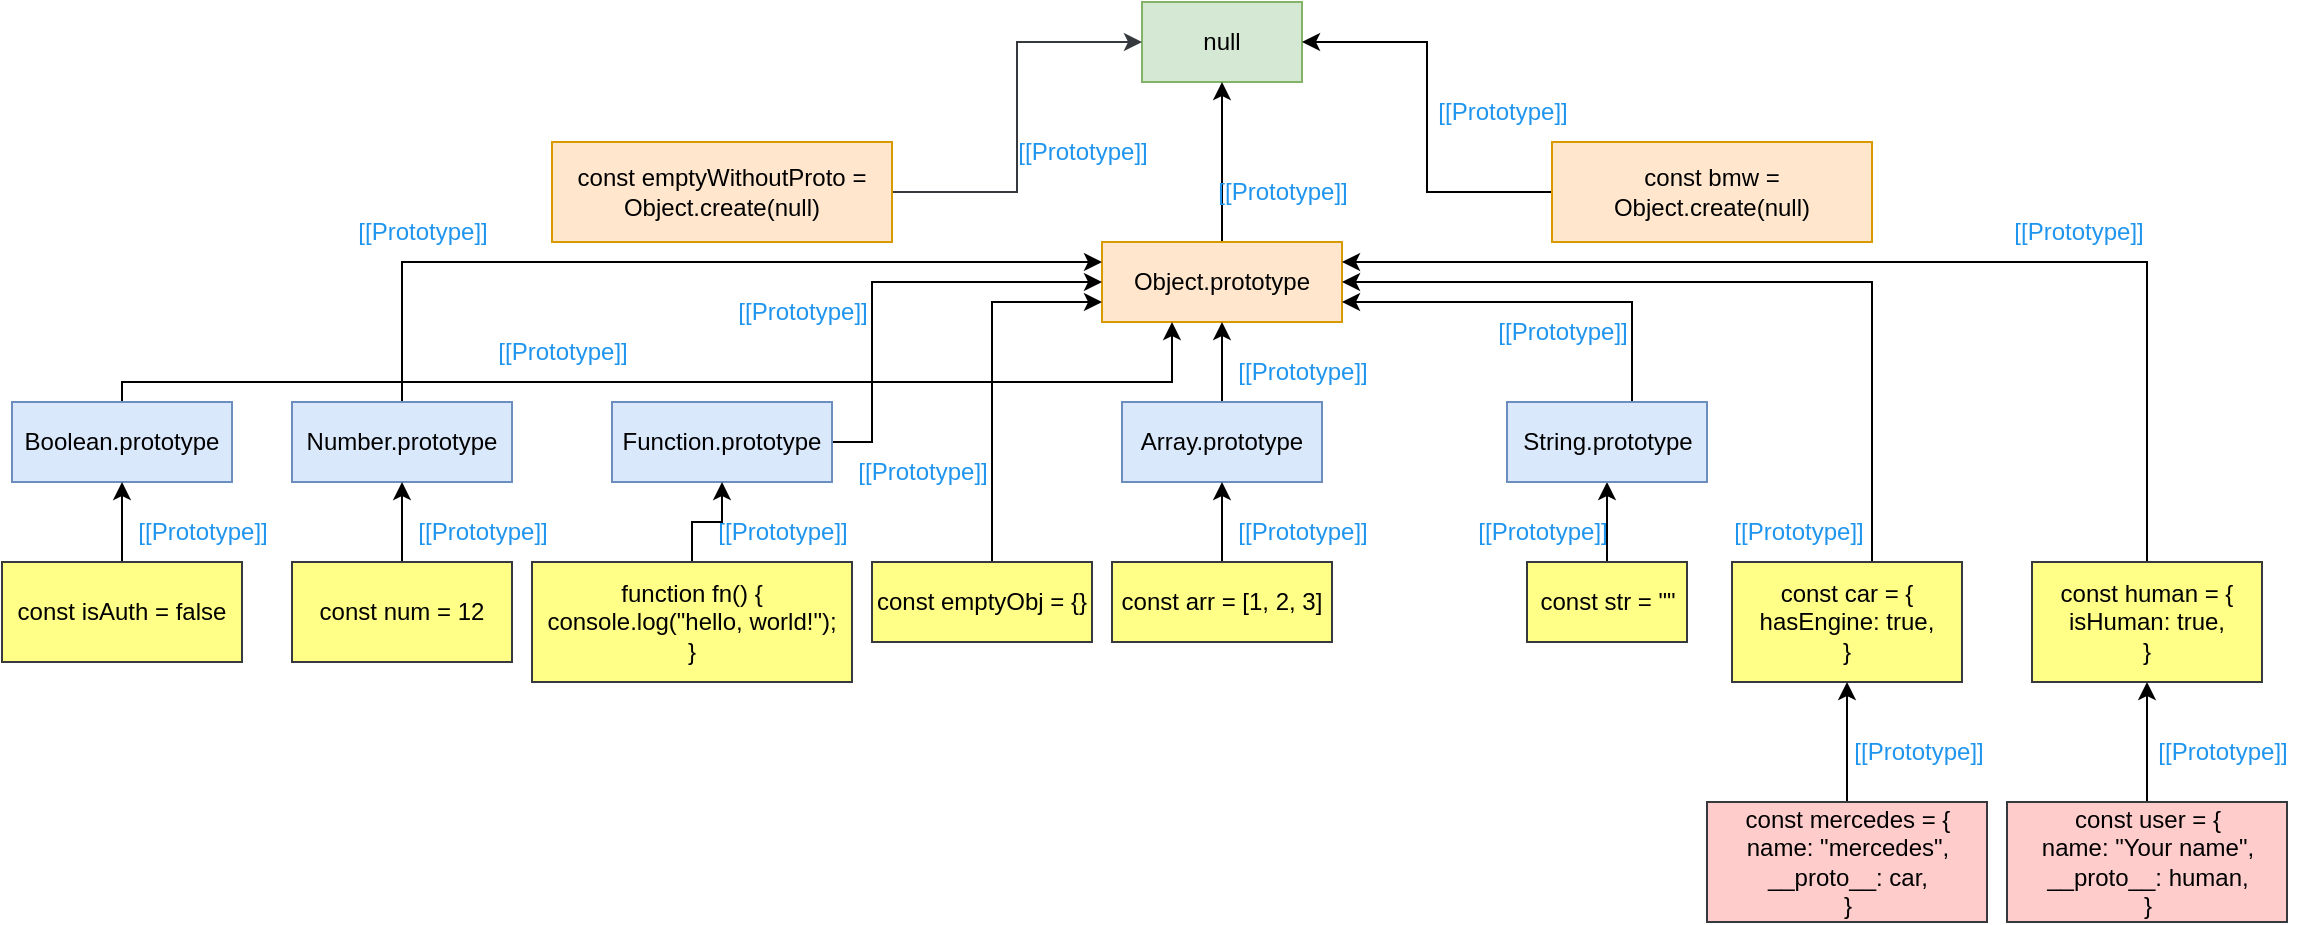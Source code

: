 <mxfile version="21.1.2" type="github">
  <diagram name="Страница 1" id="RLnJ5OMds4n3X7nUjwPf">
    <mxGraphModel dx="1804" dy="444" grid="1" gridSize="10" guides="1" tooltips="1" connect="1" arrows="1" fold="1" page="1" pageScale="1" pageWidth="827" pageHeight="1169" math="0" shadow="0">
      <root>
        <mxCell id="0" />
        <mxCell id="1" parent="0" />
        <mxCell id="V7JA6eJu5kfm55jIpqw1-1" value="null" style="rounded=0;whiteSpace=wrap;html=1;fillColor=#d5e8d4;strokeColor=#82b366;" vertex="1" parent="1">
          <mxGeometry x="355" width="80" height="40" as="geometry" />
        </mxCell>
        <mxCell id="V7JA6eJu5kfm55jIpqw1-3" value="" style="edgeStyle=orthogonalEdgeStyle;rounded=0;orthogonalLoop=1;jettySize=auto;html=1;" edge="1" parent="1" source="V7JA6eJu5kfm55jIpqw1-2" target="V7JA6eJu5kfm55jIpqw1-1">
          <mxGeometry relative="1" as="geometry" />
        </mxCell>
        <mxCell id="V7JA6eJu5kfm55jIpqw1-2" value="Object.prototype" style="rounded=0;whiteSpace=wrap;html=1;fillColor=#ffe6cc;strokeColor=#d79b00;" vertex="1" parent="1">
          <mxGeometry x="335" y="120" width="120" height="40" as="geometry" />
        </mxCell>
        <mxCell id="V7JA6eJu5kfm55jIpqw1-5" value="" style="edgeStyle=orthogonalEdgeStyle;rounded=0;orthogonalLoop=1;jettySize=auto;html=1;" edge="1" parent="1" source="V7JA6eJu5kfm55jIpqw1-4" target="V7JA6eJu5kfm55jIpqw1-2">
          <mxGeometry relative="1" as="geometry" />
        </mxCell>
        <mxCell id="V7JA6eJu5kfm55jIpqw1-4" value="Array.prototype" style="rounded=0;whiteSpace=wrap;html=1;fillColor=#dae8fc;strokeColor=#6c8ebf;" vertex="1" parent="1">
          <mxGeometry x="345" y="200" width="100" height="40" as="geometry" />
        </mxCell>
        <mxCell id="V7JA6eJu5kfm55jIpqw1-7" value="" style="edgeStyle=orthogonalEdgeStyle;rounded=0;orthogonalLoop=1;jettySize=auto;html=1;" edge="1" parent="1" source="V7JA6eJu5kfm55jIpqw1-6" target="V7JA6eJu5kfm55jIpqw1-4">
          <mxGeometry relative="1" as="geometry" />
        </mxCell>
        <mxCell id="V7JA6eJu5kfm55jIpqw1-6" value="const arr = [1, 2, 3]" style="rounded=0;whiteSpace=wrap;html=1;fillColor=#ffff88;strokeColor=#36393d;glass=0;shadow=0;" vertex="1" parent="1">
          <mxGeometry x="340" y="280" width="110" height="40" as="geometry" />
        </mxCell>
        <mxCell id="V7JA6eJu5kfm55jIpqw1-21" style="edgeStyle=orthogonalEdgeStyle;rounded=0;orthogonalLoop=1;jettySize=auto;html=1;entryX=1;entryY=0.25;entryDx=0;entryDy=0;" edge="1" parent="1" source="V7JA6eJu5kfm55jIpqw1-8" target="V7JA6eJu5kfm55jIpqw1-2">
          <mxGeometry relative="1" as="geometry">
            <Array as="points">
              <mxPoint x="858" y="130" />
            </Array>
          </mxGeometry>
        </mxCell>
        <mxCell id="V7JA6eJu5kfm55jIpqw1-8" value="&lt;div&gt;const human = {&lt;/div&gt;&lt;div&gt;isHuman: true,&lt;/div&gt;&lt;div&gt;}&lt;/div&gt;" style="rounded=0;whiteSpace=wrap;html=1;fillColor=#ffff88;strokeColor=#36393d;glass=0;shadow=0;" vertex="1" parent="1">
          <mxGeometry x="800" y="280" width="115" height="60" as="geometry" />
        </mxCell>
        <mxCell id="V7JA6eJu5kfm55jIpqw1-49" value="" style="edgeStyle=orthogonalEdgeStyle;rounded=0;orthogonalLoop=1;jettySize=auto;html=1;" edge="1" parent="1" source="V7JA6eJu5kfm55jIpqw1-10" target="V7JA6eJu5kfm55jIpqw1-11">
          <mxGeometry relative="1" as="geometry" />
        </mxCell>
        <mxCell id="V7JA6eJu5kfm55jIpqw1-10" value="const str = &quot;&quot;" style="rounded=0;whiteSpace=wrap;html=1;fillColor=#ffff88;strokeColor=#36393d;glass=0;shadow=0;" vertex="1" parent="1">
          <mxGeometry x="547.5" y="280" width="80" height="40" as="geometry" />
        </mxCell>
        <mxCell id="V7JA6eJu5kfm55jIpqw1-14" style="edgeStyle=orthogonalEdgeStyle;rounded=0;orthogonalLoop=1;jettySize=auto;html=1;entryX=1;entryY=0.75;entryDx=0;entryDy=0;" edge="1" parent="1" source="V7JA6eJu5kfm55jIpqw1-11" target="V7JA6eJu5kfm55jIpqw1-2">
          <mxGeometry relative="1" as="geometry">
            <Array as="points">
              <mxPoint x="600" y="150" />
            </Array>
          </mxGeometry>
        </mxCell>
        <mxCell id="V7JA6eJu5kfm55jIpqw1-11" value="String.prototype" style="rounded=0;whiteSpace=wrap;html=1;fillColor=#dae8fc;strokeColor=#6c8ebf;" vertex="1" parent="1">
          <mxGeometry x="537.5" y="200" width="100" height="40" as="geometry" />
        </mxCell>
        <mxCell id="V7JA6eJu5kfm55jIpqw1-51" value="" style="edgeStyle=orthogonalEdgeStyle;rounded=0;orthogonalLoop=1;jettySize=auto;html=1;" edge="1" parent="1" source="V7JA6eJu5kfm55jIpqw1-15" target="V7JA6eJu5kfm55jIpqw1-8">
          <mxGeometry relative="1" as="geometry" />
        </mxCell>
        <mxCell id="V7JA6eJu5kfm55jIpqw1-15" value="&lt;div&gt;const user = {&lt;/div&gt;&lt;div&gt;name: &quot;Your name&quot;,&lt;/div&gt;&lt;div&gt;__proto__: human,&lt;/div&gt;&lt;div&gt;}&lt;/div&gt;" style="rounded=0;whiteSpace=wrap;html=1;fillColor=#ffcccc;strokeColor=#36393d;glass=0;shadow=0;" vertex="1" parent="1">
          <mxGeometry x="787.5" y="400" width="140" height="60" as="geometry" />
        </mxCell>
        <mxCell id="V7JA6eJu5kfm55jIpqw1-20" style="edgeStyle=orthogonalEdgeStyle;rounded=0;orthogonalLoop=1;jettySize=auto;html=1;entryX=1;entryY=0.5;entryDx=0;entryDy=0;" edge="1" parent="1" source="V7JA6eJu5kfm55jIpqw1-18" target="V7JA6eJu5kfm55jIpqw1-2">
          <mxGeometry relative="1" as="geometry">
            <Array as="points">
              <mxPoint x="720" y="140" />
            </Array>
          </mxGeometry>
        </mxCell>
        <mxCell id="V7JA6eJu5kfm55jIpqw1-18" value="&lt;div&gt;const car = {&lt;/div&gt;&lt;div&gt;hasEngine: true,&lt;/div&gt;&lt;div&gt;}&lt;/div&gt;" style="rounded=0;whiteSpace=wrap;html=1;fillColor=#ffff88;strokeColor=#36393d;glass=0;shadow=0;" vertex="1" parent="1">
          <mxGeometry x="650" y="280" width="115" height="60" as="geometry" />
        </mxCell>
        <mxCell id="V7JA6eJu5kfm55jIpqw1-50" value="" style="edgeStyle=orthogonalEdgeStyle;rounded=0;orthogonalLoop=1;jettySize=auto;html=1;" edge="1" parent="1" source="V7JA6eJu5kfm55jIpqw1-22" target="V7JA6eJu5kfm55jIpqw1-18">
          <mxGeometry relative="1" as="geometry" />
        </mxCell>
        <mxCell id="V7JA6eJu5kfm55jIpqw1-22" value="&lt;div&gt;const mercedes = {&lt;/div&gt;&lt;div&gt;name: &quot;mercedes&quot;,&lt;/div&gt;&lt;div&gt;__proto__: car,&lt;/div&gt;&lt;div&gt;}&lt;/div&gt;" style="rounded=0;whiteSpace=wrap;html=1;fillColor=#ffcccc;strokeColor=#36393d;glass=0;shadow=0;" vertex="1" parent="1">
          <mxGeometry x="637.5" y="400" width="140" height="60" as="geometry" />
        </mxCell>
        <mxCell id="V7JA6eJu5kfm55jIpqw1-26" style="edgeStyle=orthogonalEdgeStyle;rounded=0;orthogonalLoop=1;jettySize=auto;html=1;entryX=1;entryY=0.5;entryDx=0;entryDy=0;" edge="1" parent="1" source="V7JA6eJu5kfm55jIpqw1-25" target="V7JA6eJu5kfm55jIpqw1-1">
          <mxGeometry relative="1" as="geometry" />
        </mxCell>
        <mxCell id="V7JA6eJu5kfm55jIpqw1-25" value="const bmw = Object.create(null)" style="rounded=0;whiteSpace=wrap;html=1;fillColor=#ffe6cc;strokeColor=#d79b00;" vertex="1" parent="1">
          <mxGeometry x="560" y="70" width="160" height="50" as="geometry" />
        </mxCell>
        <mxCell id="V7JA6eJu5kfm55jIpqw1-30" style="edgeStyle=orthogonalEdgeStyle;rounded=0;orthogonalLoop=1;jettySize=auto;html=1;" edge="1" parent="1" source="V7JA6eJu5kfm55jIpqw1-27" target="V7JA6eJu5kfm55jIpqw1-2">
          <mxGeometry relative="1" as="geometry">
            <Array as="points">
              <mxPoint x="280" y="150" />
            </Array>
          </mxGeometry>
        </mxCell>
        <mxCell id="V7JA6eJu5kfm55jIpqw1-27" value="const emptyObj = {}" style="rounded=0;whiteSpace=wrap;html=1;fillColor=#ffff88;strokeColor=#36393d;glass=0;shadow=0;" vertex="1" parent="1">
          <mxGeometry x="220" y="280" width="110" height="40" as="geometry" />
        </mxCell>
        <mxCell id="V7JA6eJu5kfm55jIpqw1-32" style="edgeStyle=orthogonalEdgeStyle;rounded=0;orthogonalLoop=1;jettySize=auto;html=1;entryX=0;entryY=0.5;entryDx=0;entryDy=0;" edge="1" parent="1" source="V7JA6eJu5kfm55jIpqw1-31" target="V7JA6eJu5kfm55jIpqw1-2">
          <mxGeometry relative="1" as="geometry">
            <Array as="points">
              <mxPoint x="220" y="140" />
            </Array>
          </mxGeometry>
        </mxCell>
        <mxCell id="V7JA6eJu5kfm55jIpqw1-31" value="Function.prototype" style="rounded=0;whiteSpace=wrap;html=1;fillColor=#dae8fc;strokeColor=#6c8ebf;" vertex="1" parent="1">
          <mxGeometry x="90" y="200" width="110" height="40" as="geometry" />
        </mxCell>
        <mxCell id="V7JA6eJu5kfm55jIpqw1-48" value="" style="edgeStyle=orthogonalEdgeStyle;rounded=0;orthogonalLoop=1;jettySize=auto;html=1;" edge="1" parent="1" source="V7JA6eJu5kfm55jIpqw1-33" target="V7JA6eJu5kfm55jIpqw1-31">
          <mxGeometry relative="1" as="geometry" />
        </mxCell>
        <mxCell id="V7JA6eJu5kfm55jIpqw1-33" value="&lt;div&gt;function fn() {&lt;/div&gt;&lt;div&gt;console.log(&quot;hello, world!&quot;);&lt;/div&gt;&lt;div&gt;}&lt;/div&gt;" style="rounded=0;whiteSpace=wrap;html=1;fillColor=#ffff88;strokeColor=#36393d;glass=0;shadow=0;" vertex="1" parent="1">
          <mxGeometry x="50" y="280" width="160" height="60" as="geometry" />
        </mxCell>
        <mxCell id="V7JA6eJu5kfm55jIpqw1-36" style="edgeStyle=orthogonalEdgeStyle;rounded=0;orthogonalLoop=1;jettySize=auto;html=1;entryX=0;entryY=0.5;entryDx=0;entryDy=0;fillColor=#ffff88;strokeColor=#36393d;" edge="1" parent="1" source="V7JA6eJu5kfm55jIpqw1-35" target="V7JA6eJu5kfm55jIpqw1-1">
          <mxGeometry relative="1" as="geometry" />
        </mxCell>
        <mxCell id="V7JA6eJu5kfm55jIpqw1-35" value="const emptyWithoutProto = Object.create(null)" style="rounded=0;whiteSpace=wrap;html=1;fillColor=#ffe6cc;strokeColor=#d79b00;" vertex="1" parent="1">
          <mxGeometry x="60" y="70" width="170" height="50" as="geometry" />
        </mxCell>
        <mxCell id="V7JA6eJu5kfm55jIpqw1-38" style="edgeStyle=orthogonalEdgeStyle;rounded=0;orthogonalLoop=1;jettySize=auto;html=1;entryX=0;entryY=0.25;entryDx=0;entryDy=0;" edge="1" parent="1" source="V7JA6eJu5kfm55jIpqw1-37" target="V7JA6eJu5kfm55jIpqw1-2">
          <mxGeometry relative="1" as="geometry">
            <Array as="points">
              <mxPoint x="-15" y="130" />
            </Array>
          </mxGeometry>
        </mxCell>
        <mxCell id="V7JA6eJu5kfm55jIpqw1-37" value="Number.prototype" style="rounded=0;whiteSpace=wrap;html=1;fillColor=#dae8fc;strokeColor=#6c8ebf;" vertex="1" parent="1">
          <mxGeometry x="-70" y="200" width="110" height="40" as="geometry" />
        </mxCell>
        <mxCell id="V7JA6eJu5kfm55jIpqw1-42" style="edgeStyle=orthogonalEdgeStyle;rounded=0;orthogonalLoop=1;jettySize=auto;html=1;entryX=0.5;entryY=1;entryDx=0;entryDy=0;" edge="1" parent="1" source="V7JA6eJu5kfm55jIpqw1-39" target="V7JA6eJu5kfm55jIpqw1-37">
          <mxGeometry relative="1" as="geometry" />
        </mxCell>
        <mxCell id="V7JA6eJu5kfm55jIpqw1-39" value="const num = 12" style="rounded=0;whiteSpace=wrap;html=1;fillColor=#ffff88;strokeColor=#36393d;glass=0;shadow=0;" vertex="1" parent="1">
          <mxGeometry x="-70" y="280" width="110" height="50" as="geometry" />
        </mxCell>
        <mxCell id="V7JA6eJu5kfm55jIpqw1-44" style="edgeStyle=orthogonalEdgeStyle;rounded=0;orthogonalLoop=1;jettySize=auto;html=1;" edge="1" parent="1" source="V7JA6eJu5kfm55jIpqw1-43" target="V7JA6eJu5kfm55jIpqw1-2">
          <mxGeometry relative="1" as="geometry">
            <Array as="points">
              <mxPoint x="-155" y="190" />
              <mxPoint x="370" y="190" />
            </Array>
          </mxGeometry>
        </mxCell>
        <mxCell id="V7JA6eJu5kfm55jIpqw1-43" value="Boolean.prototype" style="rounded=0;whiteSpace=wrap;html=1;fillColor=#dae8fc;strokeColor=#6c8ebf;" vertex="1" parent="1">
          <mxGeometry x="-210" y="200" width="110" height="40" as="geometry" />
        </mxCell>
        <mxCell id="V7JA6eJu5kfm55jIpqw1-47" value="" style="edgeStyle=orthogonalEdgeStyle;rounded=0;orthogonalLoop=1;jettySize=auto;html=1;" edge="1" parent="1" source="V7JA6eJu5kfm55jIpqw1-45" target="V7JA6eJu5kfm55jIpqw1-43">
          <mxGeometry relative="1" as="geometry" />
        </mxCell>
        <mxCell id="V7JA6eJu5kfm55jIpqw1-45" value="const isAuth = false" style="rounded=0;whiteSpace=wrap;html=1;fillColor=#ffff88;strokeColor=#36393d;glass=0;shadow=0;" vertex="1" parent="1">
          <mxGeometry x="-215" y="280" width="120" height="50" as="geometry" />
        </mxCell>
        <mxCell id="V7JA6eJu5kfm55jIpqw1-75" value="[[Prototype]]" style="text;html=1;align=center;verticalAlign=middle;resizable=0;points=[];autosize=1;fontStyle=0;fontColor=#2095ee;" vertex="1" parent="1">
          <mxGeometry x="-160" y="250" width="90" height="30" as="geometry" />
        </mxCell>
        <mxCell id="V7JA6eJu5kfm55jIpqw1-81" value="[[Prototype]]" style="text;html=1;align=center;verticalAlign=middle;resizable=0;points=[];autosize=1;fontStyle=0;fontColor=#2095ee;" vertex="1" parent="1">
          <mxGeometry x="-20" y="250" width="90" height="30" as="geometry" />
        </mxCell>
        <mxCell id="V7JA6eJu5kfm55jIpqw1-82" value="[[Prototype]]" style="text;html=1;align=center;verticalAlign=middle;resizable=0;points=[];autosize=1;fontStyle=0;fontColor=#2095ee;" vertex="1" parent="1">
          <mxGeometry x="130" y="250" width="90" height="30" as="geometry" />
        </mxCell>
        <mxCell id="V7JA6eJu5kfm55jIpqw1-83" value="[[Prototype]]" style="text;html=1;align=center;verticalAlign=middle;resizable=0;points=[];autosize=1;fontStyle=0;fontColor=#2095ee;" vertex="1" parent="1">
          <mxGeometry x="20" y="160" width="90" height="30" as="geometry" />
        </mxCell>
        <mxCell id="V7JA6eJu5kfm55jIpqw1-84" value="[[Prototype]]" style="text;html=1;align=center;verticalAlign=middle;resizable=0;points=[];autosize=1;fontStyle=0;fontColor=#2095ee;" vertex="1" parent="1">
          <mxGeometry x="-50" y="100" width="90" height="30" as="geometry" />
        </mxCell>
        <mxCell id="V7JA6eJu5kfm55jIpqw1-85" value="[[Prototype]]" style="text;html=1;align=center;verticalAlign=middle;resizable=0;points=[];autosize=1;fontStyle=0;fontColor=#2095ee;" vertex="1" parent="1">
          <mxGeometry x="140" y="140" width="90" height="30" as="geometry" />
        </mxCell>
        <mxCell id="V7JA6eJu5kfm55jIpqw1-86" value="[[Prototype]]" style="text;html=1;align=center;verticalAlign=middle;resizable=0;points=[];autosize=1;fontStyle=0;fontColor=#2095ee;" vertex="1" parent="1">
          <mxGeometry x="200" y="220" width="90" height="30" as="geometry" />
        </mxCell>
        <mxCell id="V7JA6eJu5kfm55jIpqw1-87" value="[[Prototype]]" style="text;html=1;align=center;verticalAlign=middle;resizable=0;points=[];autosize=1;fontStyle=0;fontColor=#2095ee;" vertex="1" parent="1">
          <mxGeometry x="280" y="60" width="90" height="30" as="geometry" />
        </mxCell>
        <mxCell id="V7JA6eJu5kfm55jIpqw1-89" value="[[Prototype]]" style="text;html=1;align=center;verticalAlign=middle;resizable=0;points=[];autosize=1;fontStyle=0;fontColor=#2095ee;" vertex="1" parent="1">
          <mxGeometry x="380" y="80" width="90" height="30" as="geometry" />
        </mxCell>
        <mxCell id="V7JA6eJu5kfm55jIpqw1-90" value="[[Prototype]]" style="text;html=1;align=center;verticalAlign=middle;resizable=0;points=[];autosize=1;fontStyle=0;fontColor=#2095ee;" vertex="1" parent="1">
          <mxGeometry x="490" y="40" width="90" height="30" as="geometry" />
        </mxCell>
        <mxCell id="V7JA6eJu5kfm55jIpqw1-91" value="[[Prototype]]" style="text;html=1;align=center;verticalAlign=middle;resizable=0;points=[];autosize=1;fontStyle=0;fontColor=#2095ee;" vertex="1" parent="1">
          <mxGeometry x="390" y="170" width="90" height="30" as="geometry" />
        </mxCell>
        <mxCell id="V7JA6eJu5kfm55jIpqw1-92" value="[[Prototype]]" style="text;html=1;align=center;verticalAlign=middle;resizable=0;points=[];autosize=1;fontStyle=0;fontColor=#2095ee;" vertex="1" parent="1">
          <mxGeometry x="390" y="250" width="90" height="30" as="geometry" />
        </mxCell>
        <mxCell id="V7JA6eJu5kfm55jIpqw1-93" value="[[Prototype]]" style="text;html=1;align=center;verticalAlign=middle;resizable=0;points=[];autosize=1;fontStyle=0;fontColor=#2095ee;" vertex="1" parent="1">
          <mxGeometry x="777.5" y="100" width="90" height="30" as="geometry" />
        </mxCell>
        <mxCell id="V7JA6eJu5kfm55jIpqw1-94" value="[[Prototype]]" style="text;html=1;align=center;verticalAlign=middle;resizable=0;points=[];autosize=1;fontStyle=0;fontColor=#2095ee;" vertex="1" parent="1">
          <mxGeometry x="520" y="150" width="90" height="30" as="geometry" />
        </mxCell>
        <mxCell id="V7JA6eJu5kfm55jIpqw1-95" value="[[Prototype]]" style="text;html=1;align=center;verticalAlign=middle;resizable=0;points=[];autosize=1;fontStyle=0;fontColor=#2095ee;" vertex="1" parent="1">
          <mxGeometry x="510" y="250" width="90" height="30" as="geometry" />
        </mxCell>
        <mxCell id="V7JA6eJu5kfm55jIpqw1-96" value="[[Prototype]]" style="text;html=1;align=center;verticalAlign=middle;resizable=0;points=[];autosize=1;fontStyle=0;fontColor=#2095ee;" vertex="1" parent="1">
          <mxGeometry x="637.5" y="250" width="90" height="30" as="geometry" />
        </mxCell>
        <mxCell id="V7JA6eJu5kfm55jIpqw1-97" value="[[Prototype]]" style="text;html=1;align=center;verticalAlign=middle;resizable=0;points=[];autosize=1;fontStyle=0;fontColor=#2095ee;" vertex="1" parent="1">
          <mxGeometry x="697.5" y="360" width="90" height="30" as="geometry" />
        </mxCell>
        <mxCell id="V7JA6eJu5kfm55jIpqw1-98" value="[[Prototype]]" style="text;html=1;align=center;verticalAlign=middle;resizable=0;points=[];autosize=1;fontStyle=0;fontColor=#2095ee;" vertex="1" parent="1">
          <mxGeometry x="850" y="360" width="90" height="30" as="geometry" />
        </mxCell>
      </root>
    </mxGraphModel>
  </diagram>
</mxfile>
